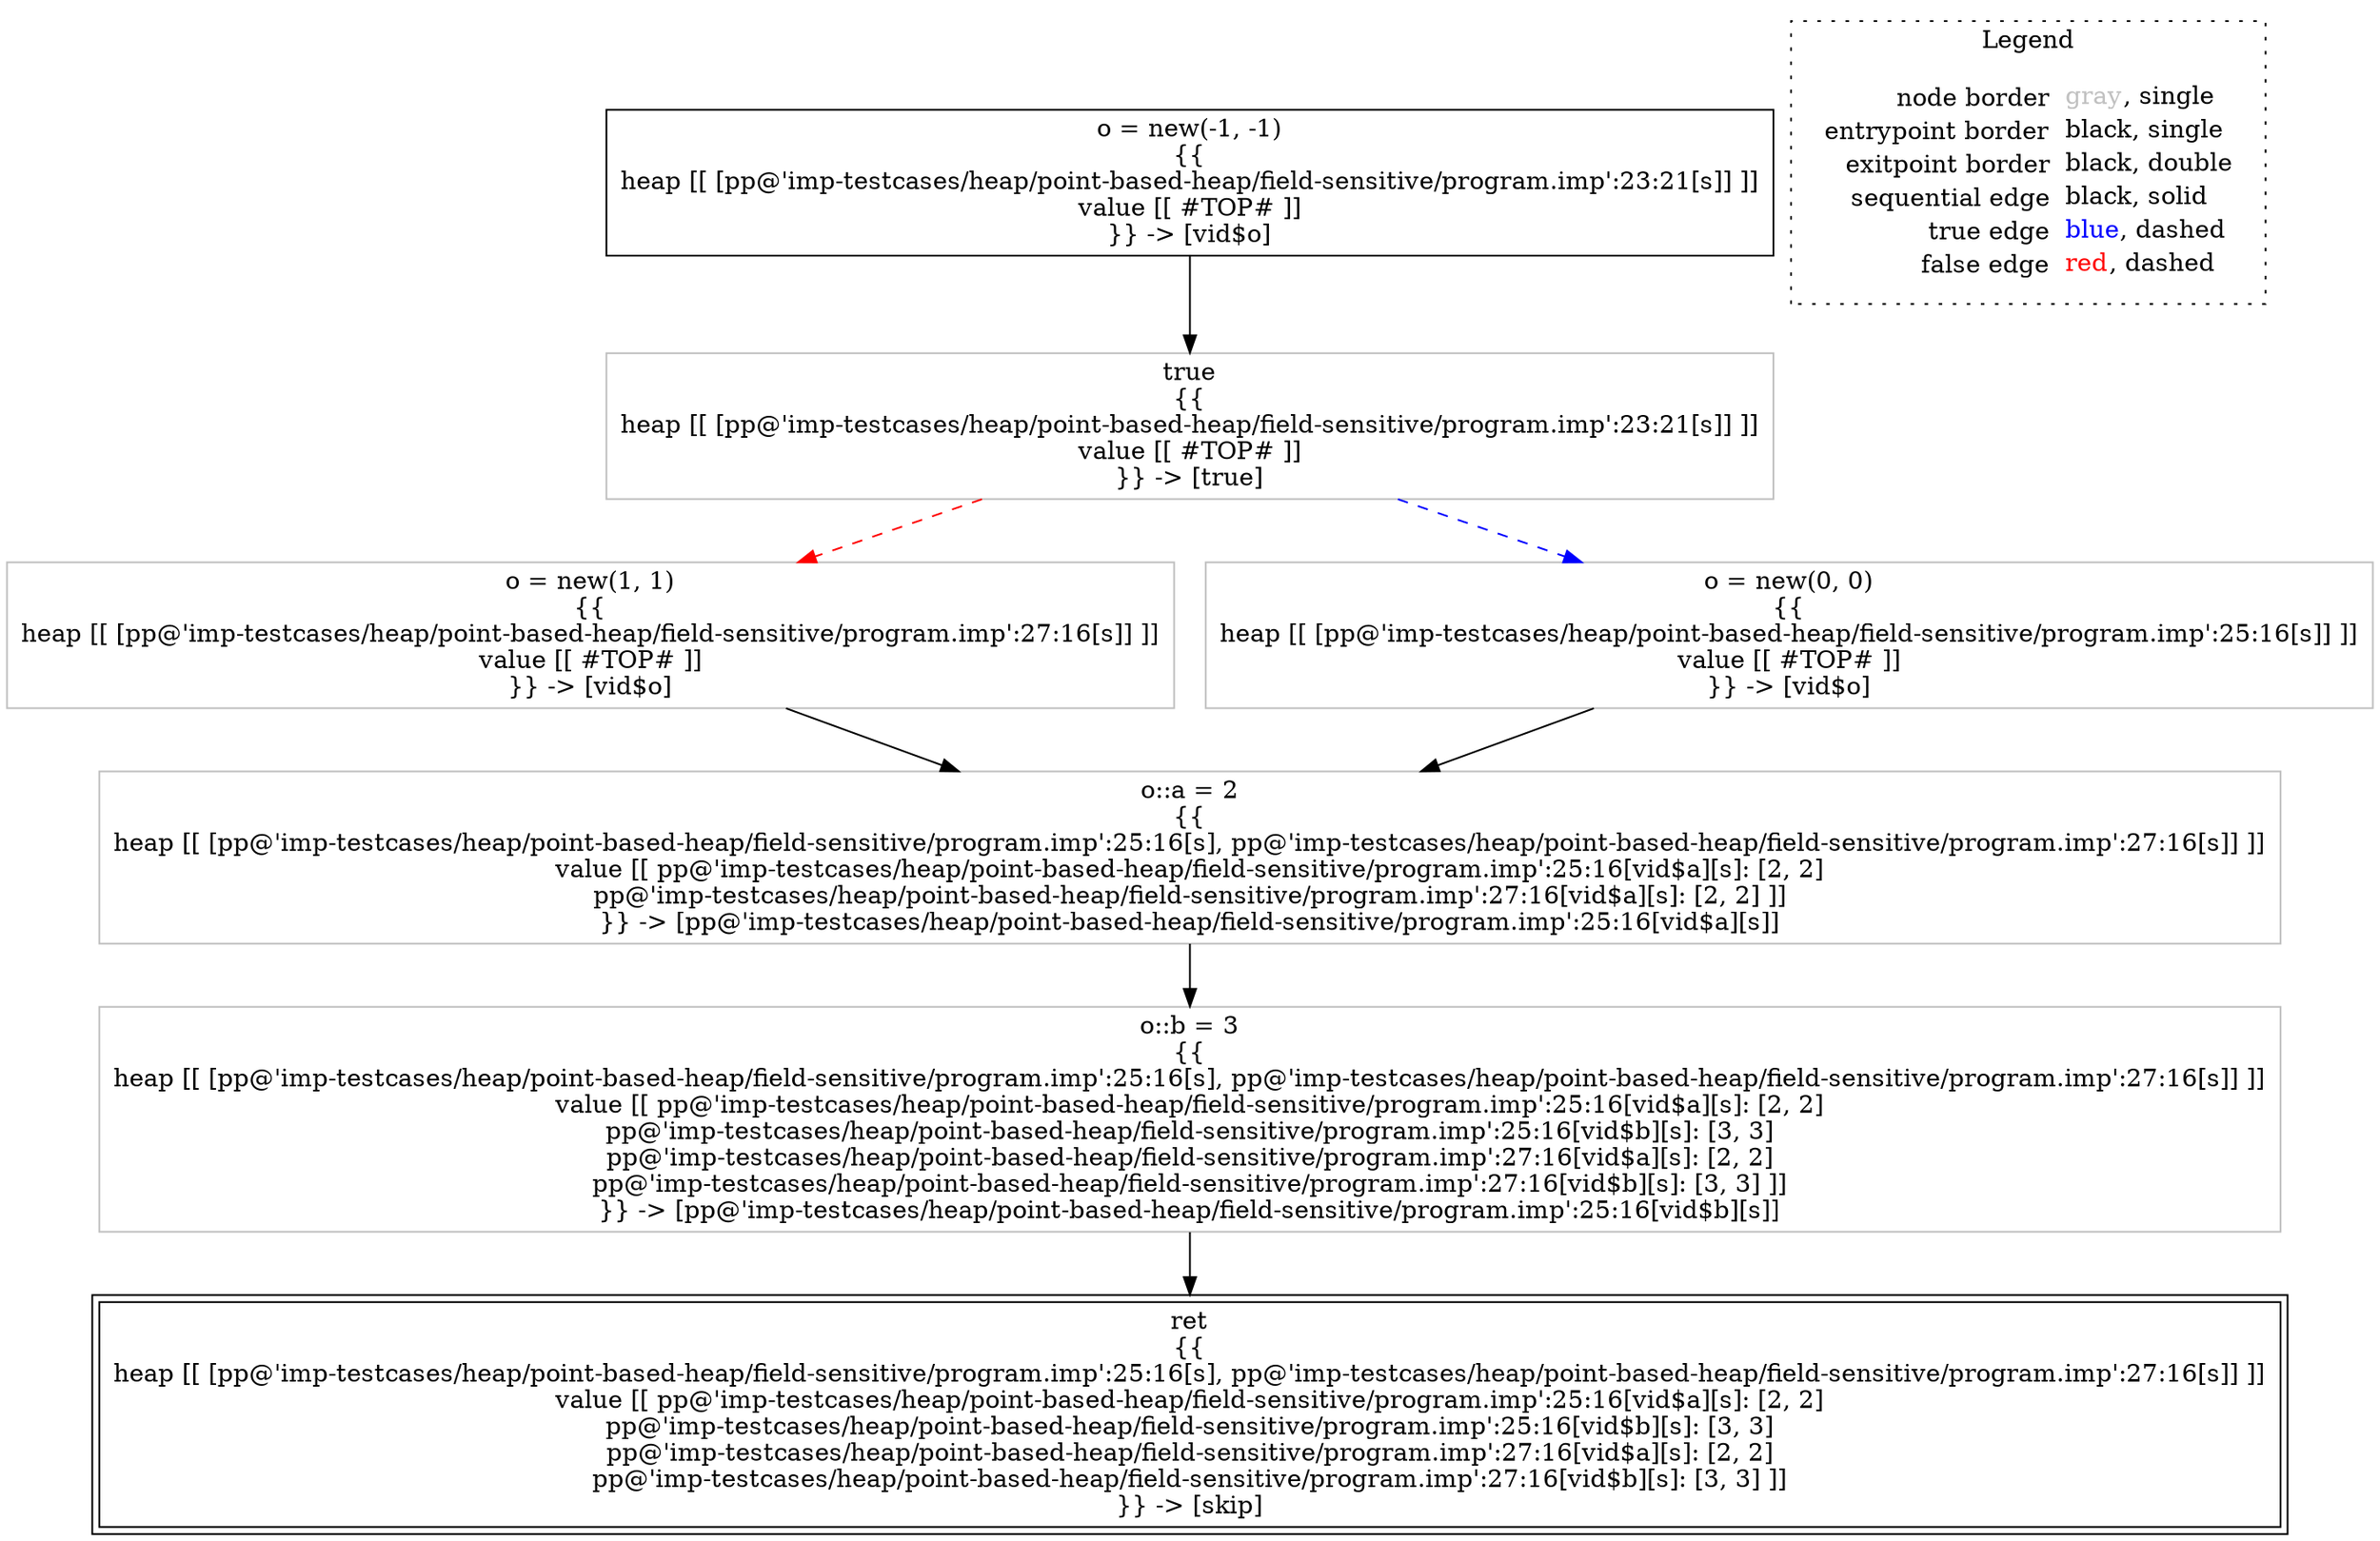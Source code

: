 digraph {
	"node0" [shape="rect",color="black",label=<o = new(-1, -1)<BR/>{{<BR/>heap [[ [pp@'imp-testcases/heap/point-based-heap/field-sensitive/program.imp':23:21[s]] ]]<BR/>value [[ #TOP# ]]<BR/>}} -&gt; [vid$o]>];
	"node1" [shape="rect",color="gray",label=<o::a = 2<BR/>{{<BR/>heap [[ [pp@'imp-testcases/heap/point-based-heap/field-sensitive/program.imp':25:16[s], pp@'imp-testcases/heap/point-based-heap/field-sensitive/program.imp':27:16[s]] ]]<BR/>value [[ pp@'imp-testcases/heap/point-based-heap/field-sensitive/program.imp':25:16[vid$a][s]: [2, 2]<BR/>pp@'imp-testcases/heap/point-based-heap/field-sensitive/program.imp':27:16[vid$a][s]: [2, 2] ]]<BR/>}} -&gt; [pp@'imp-testcases/heap/point-based-heap/field-sensitive/program.imp':25:16[vid$a][s]]>];
	"node2" [shape="rect",color="black",peripheries="2",label=<ret<BR/>{{<BR/>heap [[ [pp@'imp-testcases/heap/point-based-heap/field-sensitive/program.imp':25:16[s], pp@'imp-testcases/heap/point-based-heap/field-sensitive/program.imp':27:16[s]] ]]<BR/>value [[ pp@'imp-testcases/heap/point-based-heap/field-sensitive/program.imp':25:16[vid$a][s]: [2, 2]<BR/>pp@'imp-testcases/heap/point-based-heap/field-sensitive/program.imp':25:16[vid$b][s]: [3, 3]<BR/>pp@'imp-testcases/heap/point-based-heap/field-sensitive/program.imp':27:16[vid$a][s]: [2, 2]<BR/>pp@'imp-testcases/heap/point-based-heap/field-sensitive/program.imp':27:16[vid$b][s]: [3, 3] ]]<BR/>}} -&gt; [skip]>];
	"node3" [shape="rect",color="gray",label=<o = new(1, 1)<BR/>{{<BR/>heap [[ [pp@'imp-testcases/heap/point-based-heap/field-sensitive/program.imp':27:16[s]] ]]<BR/>value [[ #TOP# ]]<BR/>}} -&gt; [vid$o]>];
	"node4" [shape="rect",color="gray",label=<true<BR/>{{<BR/>heap [[ [pp@'imp-testcases/heap/point-based-heap/field-sensitive/program.imp':23:21[s]] ]]<BR/>value [[ #TOP# ]]<BR/>}} -&gt; [true]>];
	"node5" [shape="rect",color="gray",label=<o = new(0, 0)<BR/>{{<BR/>heap [[ [pp@'imp-testcases/heap/point-based-heap/field-sensitive/program.imp':25:16[s]] ]]<BR/>value [[ #TOP# ]]<BR/>}} -&gt; [vid$o]>];
	"node6" [shape="rect",color="gray",label=<o::b = 3<BR/>{{<BR/>heap [[ [pp@'imp-testcases/heap/point-based-heap/field-sensitive/program.imp':25:16[s], pp@'imp-testcases/heap/point-based-heap/field-sensitive/program.imp':27:16[s]] ]]<BR/>value [[ pp@'imp-testcases/heap/point-based-heap/field-sensitive/program.imp':25:16[vid$a][s]: [2, 2]<BR/>pp@'imp-testcases/heap/point-based-heap/field-sensitive/program.imp':25:16[vid$b][s]: [3, 3]<BR/>pp@'imp-testcases/heap/point-based-heap/field-sensitive/program.imp':27:16[vid$a][s]: [2, 2]<BR/>pp@'imp-testcases/heap/point-based-heap/field-sensitive/program.imp':27:16[vid$b][s]: [3, 3] ]]<BR/>}} -&gt; [pp@'imp-testcases/heap/point-based-heap/field-sensitive/program.imp':25:16[vid$b][s]]>];
	"node1" -> "node6" [color="black"];
	"node3" -> "node1" [color="black"];
	"node4" -> "node3" [color="red",style="dashed"];
	"node4" -> "node5" [color="blue",style="dashed"];
	"node5" -> "node1" [color="black"];
	"node6" -> "node2" [color="black"];
	"node0" -> "node4" [color="black"];
subgraph cluster_legend {
	label="Legend";
	style=dotted;
	node [shape=plaintext];
	"legend" [label=<<table border="0" cellpadding="2" cellspacing="0" cellborder="0"><tr><td align="right">node border&nbsp;</td><td align="left"><font color="gray">gray</font>, single</td></tr><tr><td align="right">entrypoint border&nbsp;</td><td align="left"><font color="black">black</font>, single</td></tr><tr><td align="right">exitpoint border&nbsp;</td><td align="left"><font color="black">black</font>, double</td></tr><tr><td align="right">sequential edge&nbsp;</td><td align="left"><font color="black">black</font>, solid</td></tr><tr><td align="right">true edge&nbsp;</td><td align="left"><font color="blue">blue</font>, dashed</td></tr><tr><td align="right">false edge&nbsp;</td><td align="left"><font color="red">red</font>, dashed</td></tr></table>>];
}

}
